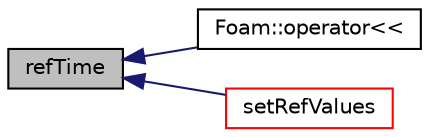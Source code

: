 digraph "refTime"
{
  bgcolor="transparent";
  edge [fontname="Helvetica",fontsize="10",labelfontname="Helvetica",labelfontsize="10"];
  node [fontname="Helvetica",fontsize="10",shape=record];
  rankdir="LR";
  Node1 [label="refTime",height=0.2,width=0.4,color="black", fillcolor="grey75", style="filled", fontcolor="black"];
  Node1 -> Node2 [dir="back",color="midnightblue",fontsize="10",style="solid",fontname="Helvetica"];
  Node2 [label="Foam::operator\<\<",height=0.2,width=0.4,color="black",URL="$a10909.html#ae12ca579a804acaa71b2aae74015687c"];
  Node1 -> Node3 [dir="back",color="midnightblue",fontsize="10",style="solid",fontname="Helvetica"];
  Node3 [label="setRefValues",height=0.2,width=0.4,color="red",URL="$a02161.html#ac83f06258bf696d227f110b4f456b213"];
}
